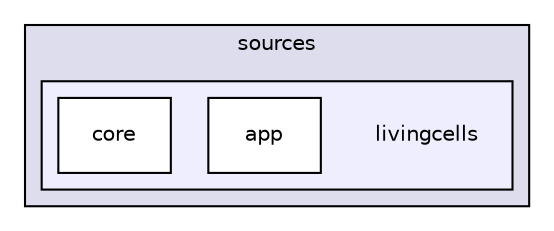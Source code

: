 digraph "/home/user/LivingCells/sources/livingcells" {
  compound=true
  node [ fontsize="10", fontname="Helvetica"];
  edge [ labelfontsize="10", labelfontname="Helvetica"];
  subgraph clusterdir_08d237fc27d4ecd563f71c5d52f2fecc {
    graph [ bgcolor="#ddddee", pencolor="black", label="sources" fontname="Helvetica", fontsize="10", URL="dir_08d237fc27d4ecd563f71c5d52f2fecc.html"]
  subgraph clusterdir_ab3173a9ba0198b4de5645d9dcf11260 {
    graph [ bgcolor="#eeeeff", pencolor="black", label="" URL="dir_ab3173a9ba0198b4de5645d9dcf11260.html"];
    dir_ab3173a9ba0198b4de5645d9dcf11260 [shape=plaintext label="livingcells"];
    dir_51c3a542a550cccaa17e037ea3ba8963 [shape=box label="app" color="black" fillcolor="white" style="filled" URL="dir_51c3a542a550cccaa17e037ea3ba8963.html"];
    dir_13337ac67130ce57849a03abeb95ae46 [shape=box label="core" color="black" fillcolor="white" style="filled" URL="dir_13337ac67130ce57849a03abeb95ae46.html"];
  }
  }
}
